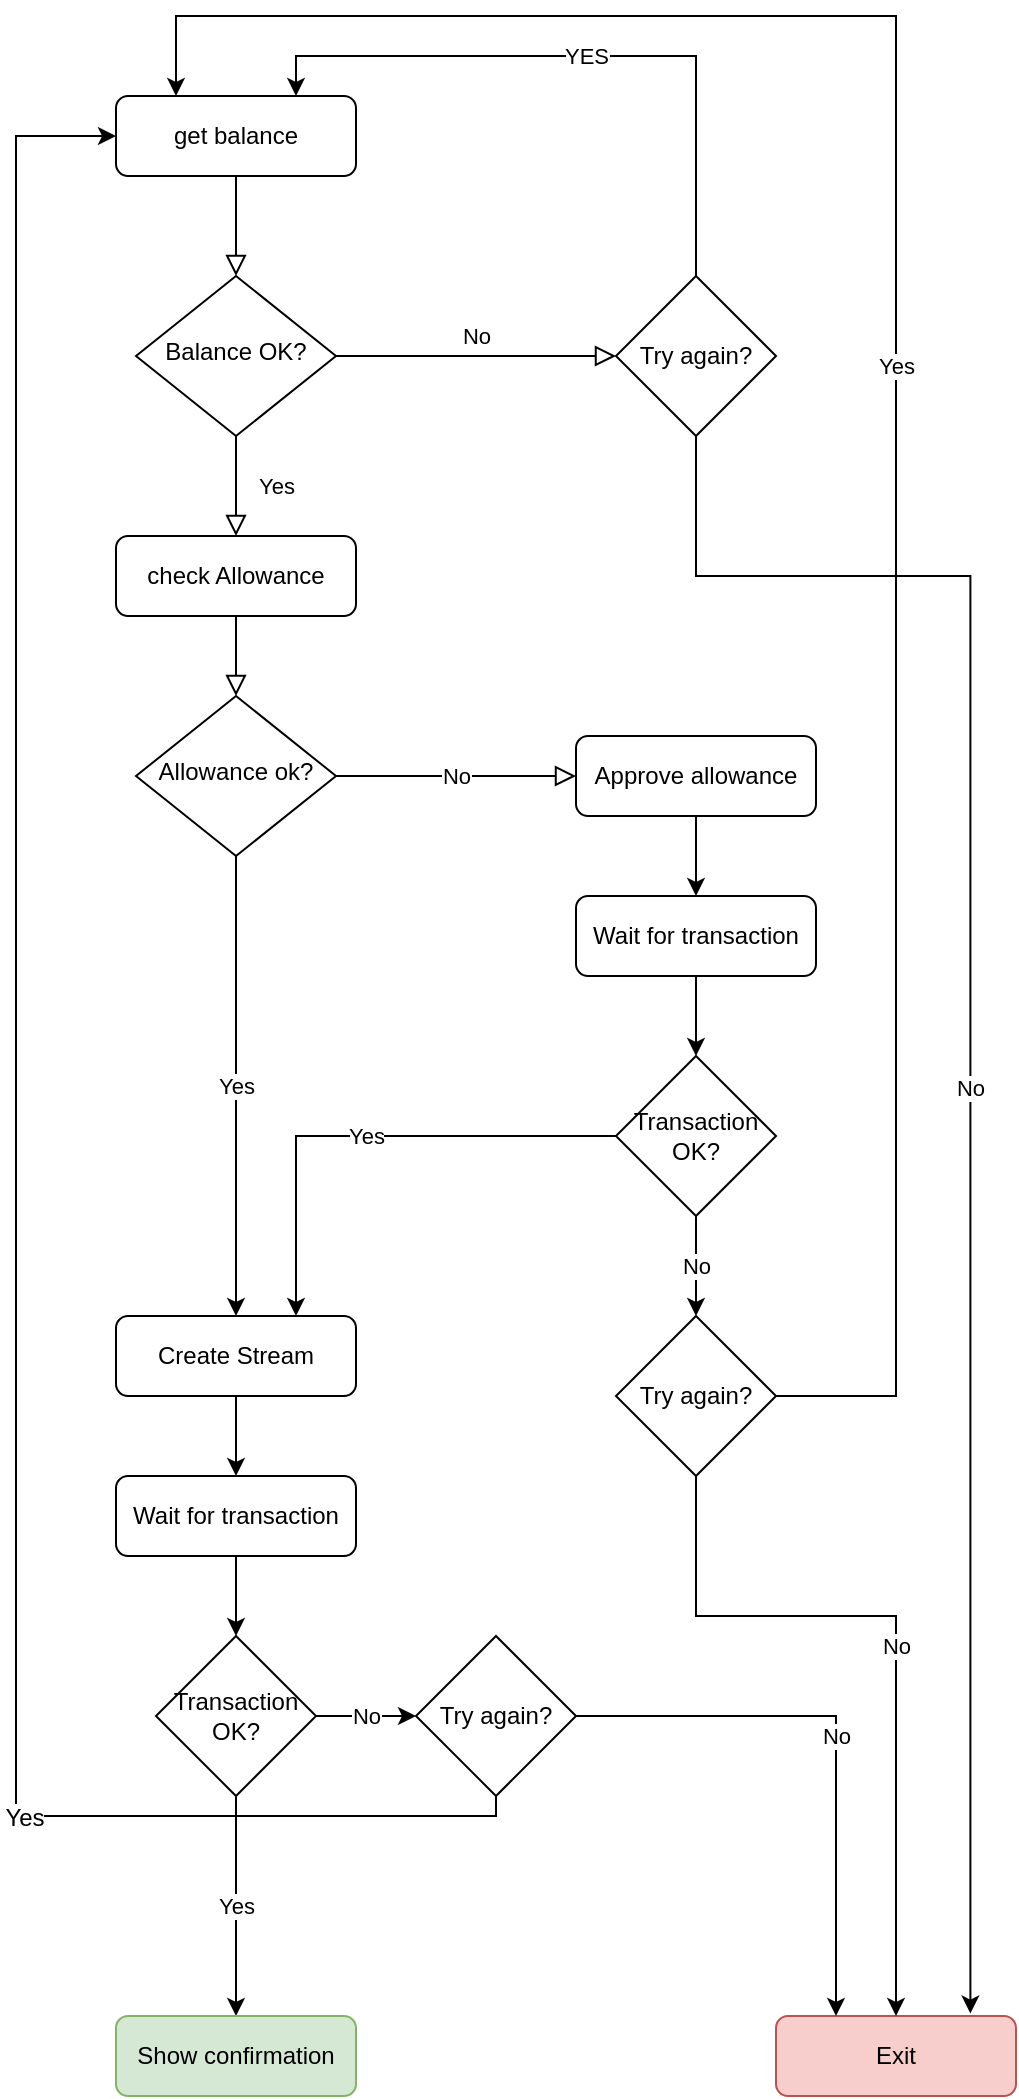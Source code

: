 <mxfile version="12.5.8" type="device"><diagram id="C5RBs43oDa-KdzZeNtuy" name="Page-1"><mxGraphModel dx="1840" dy="1189" grid="1" gridSize="10" guides="1" tooltips="1" connect="1" arrows="1" fold="1" page="1" pageScale="1" pageWidth="827" pageHeight="1169" math="0" shadow="0"><root><mxCell id="WIyWlLk6GJQsqaUBKTNV-0"/><mxCell id="WIyWlLk6GJQsqaUBKTNV-1" parent="WIyWlLk6GJQsqaUBKTNV-0"/><mxCell id="WIyWlLk6GJQsqaUBKTNV-2" value="" style="rounded=0;html=1;jettySize=auto;orthogonalLoop=1;fontSize=11;endArrow=block;endFill=0;endSize=8;strokeWidth=1;shadow=0;labelBackgroundColor=none;edgeStyle=orthogonalEdgeStyle;" parent="WIyWlLk6GJQsqaUBKTNV-1" source="WIyWlLk6GJQsqaUBKTNV-3" target="WIyWlLk6GJQsqaUBKTNV-6" edge="1"><mxGeometry relative="1" as="geometry"/></mxCell><mxCell id="WIyWlLk6GJQsqaUBKTNV-3" value="get balance" style="rounded=1;whiteSpace=wrap;html=1;fontSize=12;glass=0;strokeWidth=1;shadow=0;" parent="WIyWlLk6GJQsqaUBKTNV-1" vertex="1"><mxGeometry x="160" y="80" width="120" height="40" as="geometry"/></mxCell><mxCell id="WIyWlLk6GJQsqaUBKTNV-4" value="" style="rounded=0;html=1;jettySize=auto;orthogonalLoop=1;fontSize=11;endArrow=block;endFill=0;endSize=8;strokeWidth=1;shadow=0;labelBackgroundColor=none;edgeStyle=orthogonalEdgeStyle;" parent="WIyWlLk6GJQsqaUBKTNV-1" source="mCG34d7jvD9DfO8N07p_-0" target="WIyWlLk6GJQsqaUBKTNV-10" edge="1"><mxGeometry y="20" relative="1" as="geometry"><mxPoint as="offset"/></mxGeometry></mxCell><mxCell id="WIyWlLk6GJQsqaUBKTNV-6" value="Balance OK?" style="rhombus;whiteSpace=wrap;html=1;shadow=0;fontFamily=Helvetica;fontSize=12;align=center;strokeWidth=1;spacing=6;spacingTop=-4;" parent="WIyWlLk6GJQsqaUBKTNV-1" vertex="1"><mxGeometry x="170" y="170" width="100" height="80" as="geometry"/></mxCell><mxCell id="WIyWlLk6GJQsqaUBKTNV-7" value="Exit" style="rounded=1;whiteSpace=wrap;html=1;fontSize=12;glass=0;strokeWidth=1;shadow=0;fillColor=#f8cecc;strokeColor=#b85450;" parent="WIyWlLk6GJQsqaUBKTNV-1" vertex="1"><mxGeometry x="490" y="1040" width="120" height="40" as="geometry"/></mxCell><mxCell id="WIyWlLk6GJQsqaUBKTNV-9" value="No" style="edgeStyle=orthogonalEdgeStyle;rounded=0;html=1;jettySize=auto;orthogonalLoop=1;fontSize=11;endArrow=block;endFill=0;endSize=8;strokeWidth=1;shadow=0;labelBackgroundColor=#ffffff;entryX=0;entryY=0.5;entryDx=0;entryDy=0;" parent="WIyWlLk6GJQsqaUBKTNV-1" source="WIyWlLk6GJQsqaUBKTNV-10" target="WIyWlLk6GJQsqaUBKTNV-12" edge="1"><mxGeometry relative="1" as="geometry"><mxPoint as="offset"/></mxGeometry></mxCell><mxCell id="ZV2P0kjv5-YBAV1v_Iy4-1" value="Yes" style="edgeStyle=orthogonalEdgeStyle;rounded=0;orthogonalLoop=1;jettySize=auto;html=1;exitX=0.5;exitY=1;exitDx=0;exitDy=0;entryX=0.5;entryY=0;entryDx=0;entryDy=0;" edge="1" parent="WIyWlLk6GJQsqaUBKTNV-1" source="WIyWlLk6GJQsqaUBKTNV-10" target="WIyWlLk6GJQsqaUBKTNV-11"><mxGeometry relative="1" as="geometry"/></mxCell><mxCell id="WIyWlLk6GJQsqaUBKTNV-10" value="Allowance ok?" style="rhombus;whiteSpace=wrap;html=1;shadow=0;fontFamily=Helvetica;fontSize=12;align=center;strokeWidth=1;spacing=6;spacingTop=-4;" parent="WIyWlLk6GJQsqaUBKTNV-1" vertex="1"><mxGeometry x="170" y="380" width="100" height="80" as="geometry"/></mxCell><mxCell id="mCG34d7jvD9DfO8N07p_-10" value="" style="edgeStyle=orthogonalEdgeStyle;rounded=0;orthogonalLoop=1;jettySize=auto;html=1;labelBackgroundColor=#ffffff;" parent="WIyWlLk6GJQsqaUBKTNV-1" source="WIyWlLk6GJQsqaUBKTNV-11" target="mCG34d7jvD9DfO8N07p_-8" edge="1"><mxGeometry relative="1" as="geometry"/></mxCell><mxCell id="WIyWlLk6GJQsqaUBKTNV-11" value="Create Stream" style="rounded=1;whiteSpace=wrap;html=1;fontSize=12;glass=0;strokeWidth=1;shadow=0;" parent="WIyWlLk6GJQsqaUBKTNV-1" vertex="1"><mxGeometry x="160" y="690" width="120" height="40" as="geometry"/></mxCell><mxCell id="WIyWlLk6GJQsqaUBKTNV-12" value="Approve allowance" style="rounded=1;whiteSpace=wrap;html=1;fontSize=12;glass=0;strokeWidth=1;shadow=0;" parent="WIyWlLk6GJQsqaUBKTNV-1" vertex="1"><mxGeometry x="390" y="400" width="120" height="40" as="geometry"/></mxCell><mxCell id="mCG34d7jvD9DfO8N07p_-0" value="check Allowance" style="rounded=1;whiteSpace=wrap;html=1;" parent="WIyWlLk6GJQsqaUBKTNV-1" vertex="1"><mxGeometry x="160" y="300" width="120" height="40" as="geometry"/></mxCell><mxCell id="mCG34d7jvD9DfO8N07p_-1" value="Yes" style="rounded=0;html=1;jettySize=auto;orthogonalLoop=1;fontSize=11;endArrow=block;endFill=0;endSize=8;strokeWidth=1;shadow=0;labelBackgroundColor=none;edgeStyle=orthogonalEdgeStyle;" parent="WIyWlLk6GJQsqaUBKTNV-1" source="WIyWlLk6GJQsqaUBKTNV-6" target="mCG34d7jvD9DfO8N07p_-0" edge="1"><mxGeometry y="20" relative="1" as="geometry"><mxPoint as="offset"/><mxPoint x="220" y="250" as="sourcePoint"/><mxPoint x="220" y="360" as="targetPoint"/></mxGeometry></mxCell><mxCell id="mCG34d7jvD9DfO8N07p_-2" value="Wait for transaction" style="rounded=1;whiteSpace=wrap;html=1;" parent="WIyWlLk6GJQsqaUBKTNV-1" vertex="1"><mxGeometry x="390" y="480" width="120" height="40" as="geometry"/></mxCell><mxCell id="mCG34d7jvD9DfO8N07p_-3" value="" style="edgeStyle=orthogonalEdgeStyle;rounded=0;orthogonalLoop=1;jettySize=auto;html=1;" parent="WIyWlLk6GJQsqaUBKTNV-1" source="WIyWlLk6GJQsqaUBKTNV-12" target="mCG34d7jvD9DfO8N07p_-2" edge="1"><mxGeometry relative="1" as="geometry"/></mxCell><mxCell id="mCG34d7jvD9DfO8N07p_-16" value="No" style="edgeStyle=orthogonalEdgeStyle;rounded=0;orthogonalLoop=1;jettySize=auto;html=1;labelBackgroundColor=#ffffff;entryX=0.5;entryY=0;entryDx=0;entryDy=0;" parent="WIyWlLk6GJQsqaUBKTNV-1" source="mCG34d7jvD9DfO8N07p_-4" target="mCG34d7jvD9DfO8N07p_-15" edge="1"><mxGeometry relative="1" as="geometry"><mxPoint x="450" y="680" as="targetPoint"/></mxGeometry></mxCell><mxCell id="ZV2P0kjv5-YBAV1v_Iy4-3" value="Yes" style="edgeStyle=orthogonalEdgeStyle;rounded=0;orthogonalLoop=1;jettySize=auto;html=1;exitX=0;exitY=0.5;exitDx=0;exitDy=0;entryX=0.75;entryY=0;entryDx=0;entryDy=0;" edge="1" parent="WIyWlLk6GJQsqaUBKTNV-1" source="mCG34d7jvD9DfO8N07p_-4" target="WIyWlLk6GJQsqaUBKTNV-11"><mxGeometry relative="1" as="geometry"><mxPoint x="220" y="690" as="targetPoint"/></mxGeometry></mxCell><mxCell id="mCG34d7jvD9DfO8N07p_-4" value="Transaction OK?" style="rhombus;whiteSpace=wrap;html=1;" parent="WIyWlLk6GJQsqaUBKTNV-1" vertex="1"><mxGeometry x="410" y="560" width="80" height="80" as="geometry"/></mxCell><mxCell id="mCG34d7jvD9DfO8N07p_-32" value="Yes" style="edgeStyle=orthogonalEdgeStyle;rounded=0;orthogonalLoop=1;jettySize=auto;html=1;exitX=1;exitY=0.5;exitDx=0;exitDy=0;entryX=0.25;entryY=0;entryDx=0;entryDy=0;labelBackgroundColor=#ffffff;" parent="WIyWlLk6GJQsqaUBKTNV-1" source="mCG34d7jvD9DfO8N07p_-15" target="WIyWlLk6GJQsqaUBKTNV-3" edge="1"><mxGeometry relative="1" as="geometry"><Array as="points"><mxPoint x="550" y="730"/><mxPoint x="550" y="40"/><mxPoint x="190" y="40"/></Array></mxGeometry></mxCell><mxCell id="ZV2P0kjv5-YBAV1v_Iy4-5" value="No" style="edgeStyle=orthogonalEdgeStyle;rounded=0;orthogonalLoop=1;jettySize=auto;html=1;exitX=0.5;exitY=1;exitDx=0;exitDy=0;entryX=0.5;entryY=0;entryDx=0;entryDy=0;" edge="1" parent="WIyWlLk6GJQsqaUBKTNV-1" source="mCG34d7jvD9DfO8N07p_-15" target="WIyWlLk6GJQsqaUBKTNV-7"><mxGeometry relative="1" as="geometry"><Array as="points"><mxPoint x="450" y="840"/><mxPoint x="550" y="840"/></Array></mxGeometry></mxCell><mxCell id="mCG34d7jvD9DfO8N07p_-15" value="Try again?&lt;br&gt;" style="rhombus;whiteSpace=wrap;html=1;" parent="WIyWlLk6GJQsqaUBKTNV-1" vertex="1"><mxGeometry x="410" y="690" width="80" height="80" as="geometry"/></mxCell><mxCell id="mCG34d7jvD9DfO8N07p_-5" value="" style="endArrow=classic;html=1;entryX=0.5;entryY=0;entryDx=0;entryDy=0;exitX=0.5;exitY=1;exitDx=0;exitDy=0;" parent="WIyWlLk6GJQsqaUBKTNV-1" source="mCG34d7jvD9DfO8N07p_-2" target="mCG34d7jvD9DfO8N07p_-4" edge="1"><mxGeometry width="50" height="50" relative="1" as="geometry"><mxPoint x="160" y="710" as="sourcePoint"/><mxPoint x="210" y="660" as="targetPoint"/></mxGeometry></mxCell><mxCell id="mCG34d7jvD9DfO8N07p_-12" value="" style="edgeStyle=orthogonalEdgeStyle;rounded=0;orthogonalLoop=1;jettySize=auto;html=1;labelBackgroundColor=#ffffff;" parent="WIyWlLk6GJQsqaUBKTNV-1" source="mCG34d7jvD9DfO8N07p_-8" target="mCG34d7jvD9DfO8N07p_-11" edge="1"><mxGeometry relative="1" as="geometry"/></mxCell><mxCell id="mCG34d7jvD9DfO8N07p_-8" value="Wait for transaction" style="rounded=1;whiteSpace=wrap;html=1;" parent="WIyWlLk6GJQsqaUBKTNV-1" vertex="1"><mxGeometry x="160" y="770" width="120" height="40" as="geometry"/></mxCell><mxCell id="mCG34d7jvD9DfO8N07p_-21" value="Yes" style="edgeStyle=orthogonalEdgeStyle;rounded=0;orthogonalLoop=1;jettySize=auto;html=1;exitX=0.5;exitY=1;exitDx=0;exitDy=0;entryX=0.5;entryY=0;entryDx=0;entryDy=0;labelBackgroundColor=#ffffff;" parent="WIyWlLk6GJQsqaUBKTNV-1" source="mCG34d7jvD9DfO8N07p_-11" target="mCG34d7jvD9DfO8N07p_-20" edge="1"><mxGeometry relative="1" as="geometry"/></mxCell><mxCell id="mCG34d7jvD9DfO8N07p_-27" value="No" style="edgeStyle=orthogonalEdgeStyle;rounded=0;orthogonalLoop=1;jettySize=auto;html=1;labelBackgroundColor=#ffffff;" parent="WIyWlLk6GJQsqaUBKTNV-1" source="mCG34d7jvD9DfO8N07p_-11" target="mCG34d7jvD9DfO8N07p_-26" edge="1"><mxGeometry relative="1" as="geometry"/></mxCell><mxCell id="mCG34d7jvD9DfO8N07p_-11" value="Transaction OK?" style="rhombus;whiteSpace=wrap;html=1;" parent="WIyWlLk6GJQsqaUBKTNV-1" vertex="1"><mxGeometry x="180" y="850" width="80" height="80" as="geometry"/></mxCell><mxCell id="mCG34d7jvD9DfO8N07p_-20" value="Show confirmation" style="rounded=1;whiteSpace=wrap;html=1;fillColor=#d5e8d4;strokeColor=#82b366;" parent="WIyWlLk6GJQsqaUBKTNV-1" vertex="1"><mxGeometry x="160" y="1040" width="120" height="40" as="geometry"/></mxCell><mxCell id="mCG34d7jvD9DfO8N07p_-25" value="YES" style="edgeStyle=orthogonalEdgeStyle;rounded=0;orthogonalLoop=1;jettySize=auto;html=1;exitX=0.5;exitY=0;exitDx=0;exitDy=0;entryX=0.75;entryY=0;entryDx=0;entryDy=0;labelBackgroundColor=#ffffff;" parent="WIyWlLk6GJQsqaUBKTNV-1" source="mCG34d7jvD9DfO8N07p_-23" target="WIyWlLk6GJQsqaUBKTNV-3" edge="1"><mxGeometry relative="1" as="geometry"/></mxCell><mxCell id="ZV2P0kjv5-YBAV1v_Iy4-4" value="No" style="edgeStyle=orthogonalEdgeStyle;rounded=0;orthogonalLoop=1;jettySize=auto;html=1;exitX=0.5;exitY=1;exitDx=0;exitDy=0;entryX=0.81;entryY=-0.03;entryDx=0;entryDy=0;entryPerimeter=0;" edge="1" parent="WIyWlLk6GJQsqaUBKTNV-1" source="mCG34d7jvD9DfO8N07p_-23" target="WIyWlLk6GJQsqaUBKTNV-7"><mxGeometry relative="1" as="geometry"><Array as="points"><mxPoint x="450" y="320"/><mxPoint x="587" y="320"/></Array></mxGeometry></mxCell><mxCell id="mCG34d7jvD9DfO8N07p_-23" value="Try again?&lt;br&gt;" style="rhombus;whiteSpace=wrap;html=1;" parent="WIyWlLk6GJQsqaUBKTNV-1" vertex="1"><mxGeometry x="410" y="170" width="80" height="80" as="geometry"/></mxCell><mxCell id="mCG34d7jvD9DfO8N07p_-24" value="No" style="edgeStyle=orthogonalEdgeStyle;rounded=0;html=1;jettySize=auto;orthogonalLoop=1;fontSize=11;endArrow=block;endFill=0;endSize=8;strokeWidth=1;shadow=0;labelBackgroundColor=#ffffff;verticalAlign=middle;" parent="WIyWlLk6GJQsqaUBKTNV-1" source="WIyWlLk6GJQsqaUBKTNV-6" target="mCG34d7jvD9DfO8N07p_-23" edge="1"><mxGeometry y="10" relative="1" as="geometry"><mxPoint as="offset"/><mxPoint x="270" y="210" as="sourcePoint"/><mxPoint x="650" y="920" as="targetPoint"/><Array as="points"/></mxGeometry></mxCell><mxCell id="mCG34d7jvD9DfO8N07p_-29" style="edgeStyle=orthogonalEdgeStyle;rounded=0;orthogonalLoop=1;jettySize=auto;html=1;labelBackgroundColor=#ffffff;exitX=0.5;exitY=0;exitDx=0;exitDy=0;" parent="WIyWlLk6GJQsqaUBKTNV-1" source="mCG34d7jvD9DfO8N07p_-26" target="WIyWlLk6GJQsqaUBKTNV-3" edge="1"><mxGeometry relative="1" as="geometry"><Array as="points"><mxPoint x="350" y="940"/><mxPoint x="110" y="940"/><mxPoint x="110" y="100"/></Array></mxGeometry></mxCell><mxCell id="mCG34d7jvD9DfO8N07p_-30" value="Yes" style="text;html=1;align=center;verticalAlign=middle;resizable=0;points=[];labelBackgroundColor=#ffffff;" parent="mCG34d7jvD9DfO8N07p_-29" vertex="1" connectable="0"><mxGeometry x="-0.465" y="1" relative="1" as="geometry"><mxPoint as="offset"/></mxGeometry></mxCell><mxCell id="ZV2P0kjv5-YBAV1v_Iy4-6" value="No" style="edgeStyle=orthogonalEdgeStyle;rounded=0;orthogonalLoop=1;jettySize=auto;html=1;exitX=1;exitY=0.5;exitDx=0;exitDy=0;entryX=0.25;entryY=0;entryDx=0;entryDy=0;" edge="1" parent="WIyWlLk6GJQsqaUBKTNV-1" source="mCG34d7jvD9DfO8N07p_-26" target="WIyWlLk6GJQsqaUBKTNV-7"><mxGeometry relative="1" as="geometry"/></mxCell><mxCell id="mCG34d7jvD9DfO8N07p_-26" value="Try again?&lt;br&gt;" style="rhombus;whiteSpace=wrap;html=1;" parent="WIyWlLk6GJQsqaUBKTNV-1" vertex="1"><mxGeometry x="310" y="850" width="80" height="80" as="geometry"/></mxCell></root></mxGraphModel></diagram></mxfile>